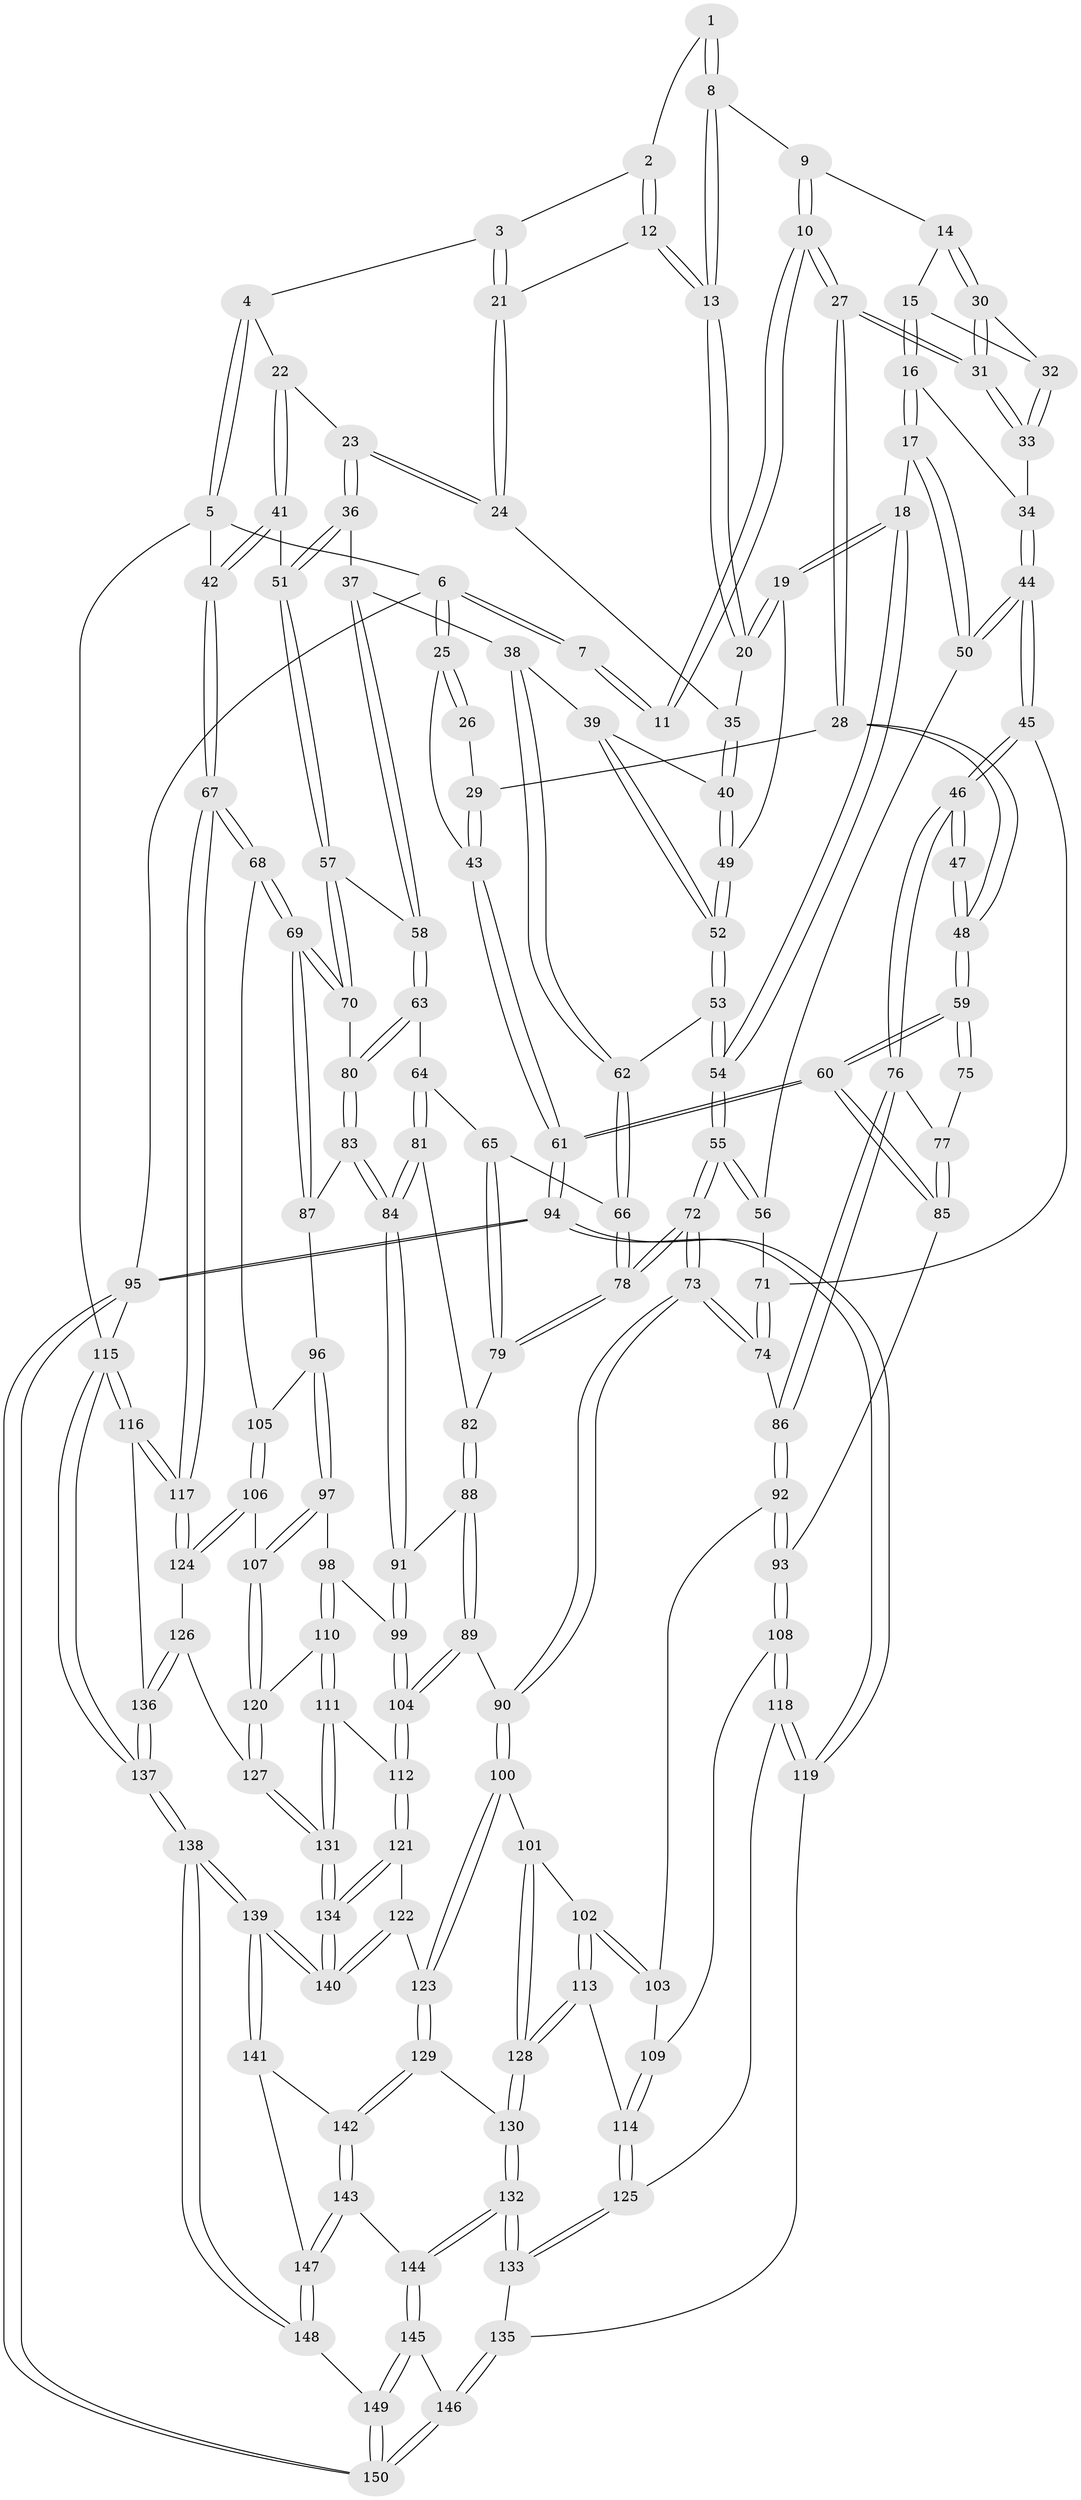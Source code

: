 // coarse degree distribution, {4: 0.20952380952380953, 2: 0.02857142857142857, 5: 0.5333333333333333, 3: 0.047619047619047616, 1: 0.009523809523809525, 6: 0.1523809523809524, 11: 0.009523809523809525, 9: 0.009523809523809525}
// Generated by graph-tools (version 1.1) at 2025/04/03/04/25 22:04:28]
// undirected, 150 vertices, 372 edges
graph export_dot {
graph [start="1"]
  node [color=gray90,style=filled];
  1 [pos="+0.2572615776216515+0"];
  2 [pos="+0.5369778670505471+0"];
  3 [pos="+0.7571707836676068+0"];
  4 [pos="+0.8266981884342874+0"];
  5 [pos="+1+0"];
  6 [pos="+0+0"];
  7 [pos="+0.15669067541476792+0"];
  8 [pos="+0.2597152937688577+0"];
  9 [pos="+0.25973076125645117+0"];
  10 [pos="+0.13290976473682864+0.14721513922307866"];
  11 [pos="+0.07158067161902754+0.08571348796646297"];
  12 [pos="+0.4990069943811885+0.09951430036035055"];
  13 [pos="+0.49385188716291584+0.11470075897345071"];
  14 [pos="+0.3029864247839016+0"];
  15 [pos="+0.3274772850350317+0.0479532720094346"];
  16 [pos="+0.4158875583237611+0.15320396606348063"];
  17 [pos="+0.45228753351357914+0.17371460414525206"];
  18 [pos="+0.45254157795194944+0.17369243686535402"];
  19 [pos="+0.47020734482530924+0.16581610415683296"];
  20 [pos="+0.4893337818048999+0.14440896709414186"];
  21 [pos="+0.6682875399043483+0"];
  22 [pos="+0.8325617451561473+0.12038573708974805"];
  23 [pos="+0.7097491635966414+0.180995149109952"];
  24 [pos="+0.6430456083036538+0.12451676683424057"];
  25 [pos="+0+0"];
  26 [pos="+0.05490584113676528+0.07921427375618247"];
  27 [pos="+0.13430989416165823+0.1811707929244399"];
  28 [pos="+0.13072807845145432+0.188706483815321"];
  29 [pos="+0+0.15421585587323314"];
  30 [pos="+0.2240306959979556+0.13227355705804705"];
  31 [pos="+0.13918540906873775+0.1798740496205122"];
  32 [pos="+0.28169053712957237+0.13403473385673764"];
  33 [pos="+0.2829291324653136+0.17903215833302993"];
  34 [pos="+0.2955541933630719+0.19268778676634563"];
  35 [pos="+0.6361435606983096+0.127732599133768"];
  36 [pos="+0.7081662111529194+0.22778822785801386"];
  37 [pos="+0.7080262312761618+0.22832482003503088"];
  38 [pos="+0.6405812503732187+0.26122988765887645"];
  39 [pos="+0.604007434825505+0.23207703984444744"];
  40 [pos="+0.6031552934093701+0.23068950122026677"];
  41 [pos="+0.8849198313145327+0.19386190741242482"];
  42 [pos="+1+0.18246184200649493"];
  43 [pos="+0+0.12199587815708361"];
  44 [pos="+0.28371764822291373+0.30333853064309335"];
  45 [pos="+0.26218923105259495+0.3339809789043364"];
  46 [pos="+0.25734348405228324+0.3381719977197614"];
  47 [pos="+0.196305654334773+0.2870857740038234"];
  48 [pos="+0.13150225068920424+0.20216913687271626"];
  49 [pos="+0.5191578611501025+0.20348050633653647"];
  50 [pos="+0.41264896847785615+0.2300090427424224"];
  51 [pos="+0.8682011684442156+0.2339652609386123"];
  52 [pos="+0.5590089863088997+0.2837140000360942"];
  53 [pos="+0.5607730998415138+0.3231955454491234"];
  54 [pos="+0.5163253775659185+0.3681244398061513"];
  55 [pos="+0.51399820360158+0.37452506360908305"];
  56 [pos="+0.419449985022643+0.32259118000587844"];
  57 [pos="+0.8651252348804822+0.24801250196253058"];
  58 [pos="+0.7595982490277811+0.3332824942787367"];
  59 [pos="+0+0.3863574541778634"];
  60 [pos="+0+0.4382839286880352"];
  61 [pos="+0+0.4393279462724511"];
  62 [pos="+0.6275448656207012+0.3057924310765735"];
  63 [pos="+0.7578175537176952+0.3414505785958404"];
  64 [pos="+0.7421261948433563+0.3552904073628281"];
  65 [pos="+0.6918502195466958+0.3552799759005054"];
  66 [pos="+0.6668102422624409+0.3493601684761263"];
  67 [pos="+1+0.46402963804940145"];
  68 [pos="+1+0.4600803417672815"];
  69 [pos="+1+0.4522435088516249"];
  70 [pos="+0.9329463780744076+0.37820523199889194"];
  71 [pos="+0.3987991265410343+0.33287141433141"];
  72 [pos="+0.5159646136207929+0.43549731549262394"];
  73 [pos="+0.4825611771503983+0.49348436363007453"];
  74 [pos="+0.4050015279151427+0.4712805254276795"];
  75 [pos="+0.12196576944434509+0.333087256527909"];
  76 [pos="+0.2558321314541824+0.37969191137861313"];
  77 [pos="+0.12133709024065313+0.40022982108832605"];
  78 [pos="+0.5798390381172505+0.42678830602558315"];
  79 [pos="+0.6486553748444109+0.44655134457933465"];
  80 [pos="+0.8430837335450775+0.39203029121564054"];
  81 [pos="+0.7346168278950022+0.4385397494583704"];
  82 [pos="+0.6567972162307188+0.45217209821895515"];
  83 [pos="+0.8123085624577749+0.49380035890352025"];
  84 [pos="+0.7657979717218499+0.4975293151873239"];
  85 [pos="+0+0.45650867509777543"];
  86 [pos="+0.2793804365185915+0.45314706936253596"];
  87 [pos="+0.8347464507632059+0.5055453646391453"];
  88 [pos="+0.6663078985210289+0.5389457465664657"];
  89 [pos="+0.6315016320936276+0.574841734828627"];
  90 [pos="+0.4967956489805316+0.5407170162777754"];
  91 [pos="+0.7559657214365223+0.5107471722800873"];
  92 [pos="+0.24916028994056122+0.5043070586744197"];
  93 [pos="+0.007875566677736553+0.5028580092500394"];
  94 [pos="+0+0.8847960266800325"];
  95 [pos="+0+1"];
  96 [pos="+0.849057259172158+0.5706815376515033"];
  97 [pos="+0.8361465393822165+0.6168395345710768"];
  98 [pos="+0.7730202832342675+0.5993770461986507"];
  99 [pos="+0.7643481761273335+0.5875402068448944"];
  100 [pos="+0.47541917111735676+0.6004336244842902"];
  101 [pos="+0.4231836784630712+0.6312131390326163"];
  102 [pos="+0.2979918180854685+0.6156150194596071"];
  103 [pos="+0.24874454955449424+0.5290101412947805"];
  104 [pos="+0.6537524038044399+0.6124527046505267"];
  105 [pos="+0.9205535873042994+0.5648630782534468"];
  106 [pos="+0.8718598955193477+0.6505616383026745"];
  107 [pos="+0.8487853214586543+0.6407896602241676"];
  108 [pos="+0.10219382906918671+0.635307174795699"];
  109 [pos="+0.1814635163987139+0.6066277570906253"];
  110 [pos="+0.7233274510243721+0.6966642695347615"];
  111 [pos="+0.6944456270217819+0.7054520506127958"];
  112 [pos="+0.6750368529820995+0.7043719194593092"];
  113 [pos="+0.26900222359945947+0.7138744689681609"];
  114 [pos="+0.23156340800531605+0.7181154230752242"];
  115 [pos="+1+1"];
  116 [pos="+1+0.6263261658734672"];
  117 [pos="+1+0.6158905885515231"];
  118 [pos="+0.09666127990511783+0.6875267645136576"];
  119 [pos="+0+0.8239971502779967"];
  120 [pos="+0.7837964169513123+0.7019855157347774"];
  121 [pos="+0.6443222930658725+0.7327609087429031"];
  122 [pos="+0.566033855218671+0.7750736738297384"];
  123 [pos="+0.5592468510496423+0.7754273653997292"];
  124 [pos="+0.9010427036607414+0.6718027004372267"];
  125 [pos="+0.1894384444383501+0.7406966508130763"];
  126 [pos="+0.8754493255836175+0.7767608381450244"];
  127 [pos="+0.8418700432233059+0.7801028146495234"];
  128 [pos="+0.3554473163722489+0.7846729185291239"];
  129 [pos="+0.5277438852482652+0.8034373482842502"];
  130 [pos="+0.361062989259988+0.7999694105551981"];
  131 [pos="+0.7851708886859886+0.8292295219005194"];
  132 [pos="+0.3252738573272058+0.8785359750059507"];
  133 [pos="+0.17024950642710496+0.836157825690112"];
  134 [pos="+0.7594400479332952+0.8899804583785542"];
  135 [pos="+0.13580524582424464+0.8592806359790939"];
  136 [pos="+0.9038673898384603+0.7965844708117226"];
  137 [pos="+1+1"];
  138 [pos="+0.8507584922947763+1"];
  139 [pos="+0.7551334441549602+1"];
  140 [pos="+0.745268509626614+0.9780814837540328"];
  141 [pos="+0.5349050465927382+0.9201825033490415"];
  142 [pos="+0.5217653434517306+0.8809132770175011"];
  143 [pos="+0.3984251291713634+0.9368760936813332"];
  144 [pos="+0.3268525454076343+0.8913823617130254"];
  145 [pos="+0.3196242801960939+0.904100859328745"];
  146 [pos="+0.16351630508142984+0.9792920465412286"];
  147 [pos="+0.4626790263472711+1"];
  148 [pos="+0.47156925220281876+1"];
  149 [pos="+0.27185339316783114+1"];
  150 [pos="+0.05484870056701685+1"];
  1 -- 2;
  1 -- 8;
  1 -- 8;
  2 -- 3;
  2 -- 12;
  2 -- 12;
  3 -- 4;
  3 -- 21;
  3 -- 21;
  4 -- 5;
  4 -- 5;
  4 -- 22;
  5 -- 6;
  5 -- 42;
  5 -- 115;
  6 -- 7;
  6 -- 7;
  6 -- 25;
  6 -- 25;
  6 -- 95;
  7 -- 11;
  7 -- 11;
  8 -- 9;
  8 -- 13;
  8 -- 13;
  9 -- 10;
  9 -- 10;
  9 -- 14;
  10 -- 11;
  10 -- 11;
  10 -- 27;
  10 -- 27;
  12 -- 13;
  12 -- 13;
  12 -- 21;
  13 -- 20;
  13 -- 20;
  14 -- 15;
  14 -- 30;
  14 -- 30;
  15 -- 16;
  15 -- 16;
  15 -- 32;
  16 -- 17;
  16 -- 17;
  16 -- 34;
  17 -- 18;
  17 -- 50;
  17 -- 50;
  18 -- 19;
  18 -- 19;
  18 -- 54;
  18 -- 54;
  19 -- 20;
  19 -- 20;
  19 -- 49;
  20 -- 35;
  21 -- 24;
  21 -- 24;
  22 -- 23;
  22 -- 41;
  22 -- 41;
  23 -- 24;
  23 -- 24;
  23 -- 36;
  23 -- 36;
  24 -- 35;
  25 -- 26;
  25 -- 26;
  25 -- 43;
  26 -- 29;
  27 -- 28;
  27 -- 28;
  27 -- 31;
  27 -- 31;
  28 -- 29;
  28 -- 48;
  28 -- 48;
  29 -- 43;
  29 -- 43;
  30 -- 31;
  30 -- 31;
  30 -- 32;
  31 -- 33;
  31 -- 33;
  32 -- 33;
  32 -- 33;
  33 -- 34;
  34 -- 44;
  34 -- 44;
  35 -- 40;
  35 -- 40;
  36 -- 37;
  36 -- 51;
  36 -- 51;
  37 -- 38;
  37 -- 58;
  37 -- 58;
  38 -- 39;
  38 -- 62;
  38 -- 62;
  39 -- 40;
  39 -- 52;
  39 -- 52;
  40 -- 49;
  40 -- 49;
  41 -- 42;
  41 -- 42;
  41 -- 51;
  42 -- 67;
  42 -- 67;
  43 -- 61;
  43 -- 61;
  44 -- 45;
  44 -- 45;
  44 -- 50;
  44 -- 50;
  45 -- 46;
  45 -- 46;
  45 -- 71;
  46 -- 47;
  46 -- 47;
  46 -- 76;
  46 -- 76;
  47 -- 48;
  47 -- 48;
  48 -- 59;
  48 -- 59;
  49 -- 52;
  49 -- 52;
  50 -- 56;
  51 -- 57;
  51 -- 57;
  52 -- 53;
  52 -- 53;
  53 -- 54;
  53 -- 54;
  53 -- 62;
  54 -- 55;
  54 -- 55;
  55 -- 56;
  55 -- 56;
  55 -- 72;
  55 -- 72;
  56 -- 71;
  57 -- 58;
  57 -- 70;
  57 -- 70;
  58 -- 63;
  58 -- 63;
  59 -- 60;
  59 -- 60;
  59 -- 75;
  59 -- 75;
  60 -- 61;
  60 -- 61;
  60 -- 85;
  60 -- 85;
  61 -- 94;
  61 -- 94;
  62 -- 66;
  62 -- 66;
  63 -- 64;
  63 -- 80;
  63 -- 80;
  64 -- 65;
  64 -- 81;
  64 -- 81;
  65 -- 66;
  65 -- 79;
  65 -- 79;
  66 -- 78;
  66 -- 78;
  67 -- 68;
  67 -- 68;
  67 -- 117;
  67 -- 117;
  68 -- 69;
  68 -- 69;
  68 -- 105;
  69 -- 70;
  69 -- 70;
  69 -- 87;
  69 -- 87;
  70 -- 80;
  71 -- 74;
  71 -- 74;
  72 -- 73;
  72 -- 73;
  72 -- 78;
  72 -- 78;
  73 -- 74;
  73 -- 74;
  73 -- 90;
  73 -- 90;
  74 -- 86;
  75 -- 77;
  76 -- 77;
  76 -- 86;
  76 -- 86;
  77 -- 85;
  77 -- 85;
  78 -- 79;
  78 -- 79;
  79 -- 82;
  80 -- 83;
  80 -- 83;
  81 -- 82;
  81 -- 84;
  81 -- 84;
  82 -- 88;
  82 -- 88;
  83 -- 84;
  83 -- 84;
  83 -- 87;
  84 -- 91;
  84 -- 91;
  85 -- 93;
  86 -- 92;
  86 -- 92;
  87 -- 96;
  88 -- 89;
  88 -- 89;
  88 -- 91;
  89 -- 90;
  89 -- 104;
  89 -- 104;
  90 -- 100;
  90 -- 100;
  91 -- 99;
  91 -- 99;
  92 -- 93;
  92 -- 93;
  92 -- 103;
  93 -- 108;
  93 -- 108;
  94 -- 95;
  94 -- 95;
  94 -- 119;
  94 -- 119;
  95 -- 150;
  95 -- 150;
  95 -- 115;
  96 -- 97;
  96 -- 97;
  96 -- 105;
  97 -- 98;
  97 -- 107;
  97 -- 107;
  98 -- 99;
  98 -- 110;
  98 -- 110;
  99 -- 104;
  99 -- 104;
  100 -- 101;
  100 -- 123;
  100 -- 123;
  101 -- 102;
  101 -- 128;
  101 -- 128;
  102 -- 103;
  102 -- 103;
  102 -- 113;
  102 -- 113;
  103 -- 109;
  104 -- 112;
  104 -- 112;
  105 -- 106;
  105 -- 106;
  106 -- 107;
  106 -- 124;
  106 -- 124;
  107 -- 120;
  107 -- 120;
  108 -- 109;
  108 -- 118;
  108 -- 118;
  109 -- 114;
  109 -- 114;
  110 -- 111;
  110 -- 111;
  110 -- 120;
  111 -- 112;
  111 -- 131;
  111 -- 131;
  112 -- 121;
  112 -- 121;
  113 -- 114;
  113 -- 128;
  113 -- 128;
  114 -- 125;
  114 -- 125;
  115 -- 116;
  115 -- 116;
  115 -- 137;
  115 -- 137;
  116 -- 117;
  116 -- 117;
  116 -- 136;
  117 -- 124;
  117 -- 124;
  118 -- 119;
  118 -- 119;
  118 -- 125;
  119 -- 135;
  120 -- 127;
  120 -- 127;
  121 -- 122;
  121 -- 134;
  121 -- 134;
  122 -- 123;
  122 -- 140;
  122 -- 140;
  123 -- 129;
  123 -- 129;
  124 -- 126;
  125 -- 133;
  125 -- 133;
  126 -- 127;
  126 -- 136;
  126 -- 136;
  127 -- 131;
  127 -- 131;
  128 -- 130;
  128 -- 130;
  129 -- 130;
  129 -- 142;
  129 -- 142;
  130 -- 132;
  130 -- 132;
  131 -- 134;
  131 -- 134;
  132 -- 133;
  132 -- 133;
  132 -- 144;
  132 -- 144;
  133 -- 135;
  134 -- 140;
  134 -- 140;
  135 -- 146;
  135 -- 146;
  136 -- 137;
  136 -- 137;
  137 -- 138;
  137 -- 138;
  138 -- 139;
  138 -- 139;
  138 -- 148;
  138 -- 148;
  139 -- 140;
  139 -- 140;
  139 -- 141;
  139 -- 141;
  141 -- 142;
  141 -- 147;
  142 -- 143;
  142 -- 143;
  143 -- 144;
  143 -- 147;
  143 -- 147;
  144 -- 145;
  144 -- 145;
  145 -- 146;
  145 -- 149;
  145 -- 149;
  146 -- 150;
  146 -- 150;
  147 -- 148;
  147 -- 148;
  148 -- 149;
  149 -- 150;
  149 -- 150;
}
